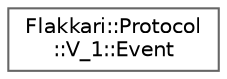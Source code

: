 digraph "Graphical Class Hierarchy"
{
 // LATEX_PDF_SIZE
  bgcolor="transparent";
  edge [fontname=Helvetica,fontsize=10,labelfontname=Helvetica,labelfontsize=10];
  node [fontname=Helvetica,fontsize=10,shape=box,height=0.2,width=0.4];
  rankdir="LR";
  Node0 [id="Node000000",label="Flakkari::Protocol\l::V_1::Event",height=0.2,width=0.4,color="grey40", fillcolor="white", style="filled",URL="$dc/de1/structFlakkari_1_1Protocol_1_1V__1_1_1Event.html",tooltip=" "];
}
